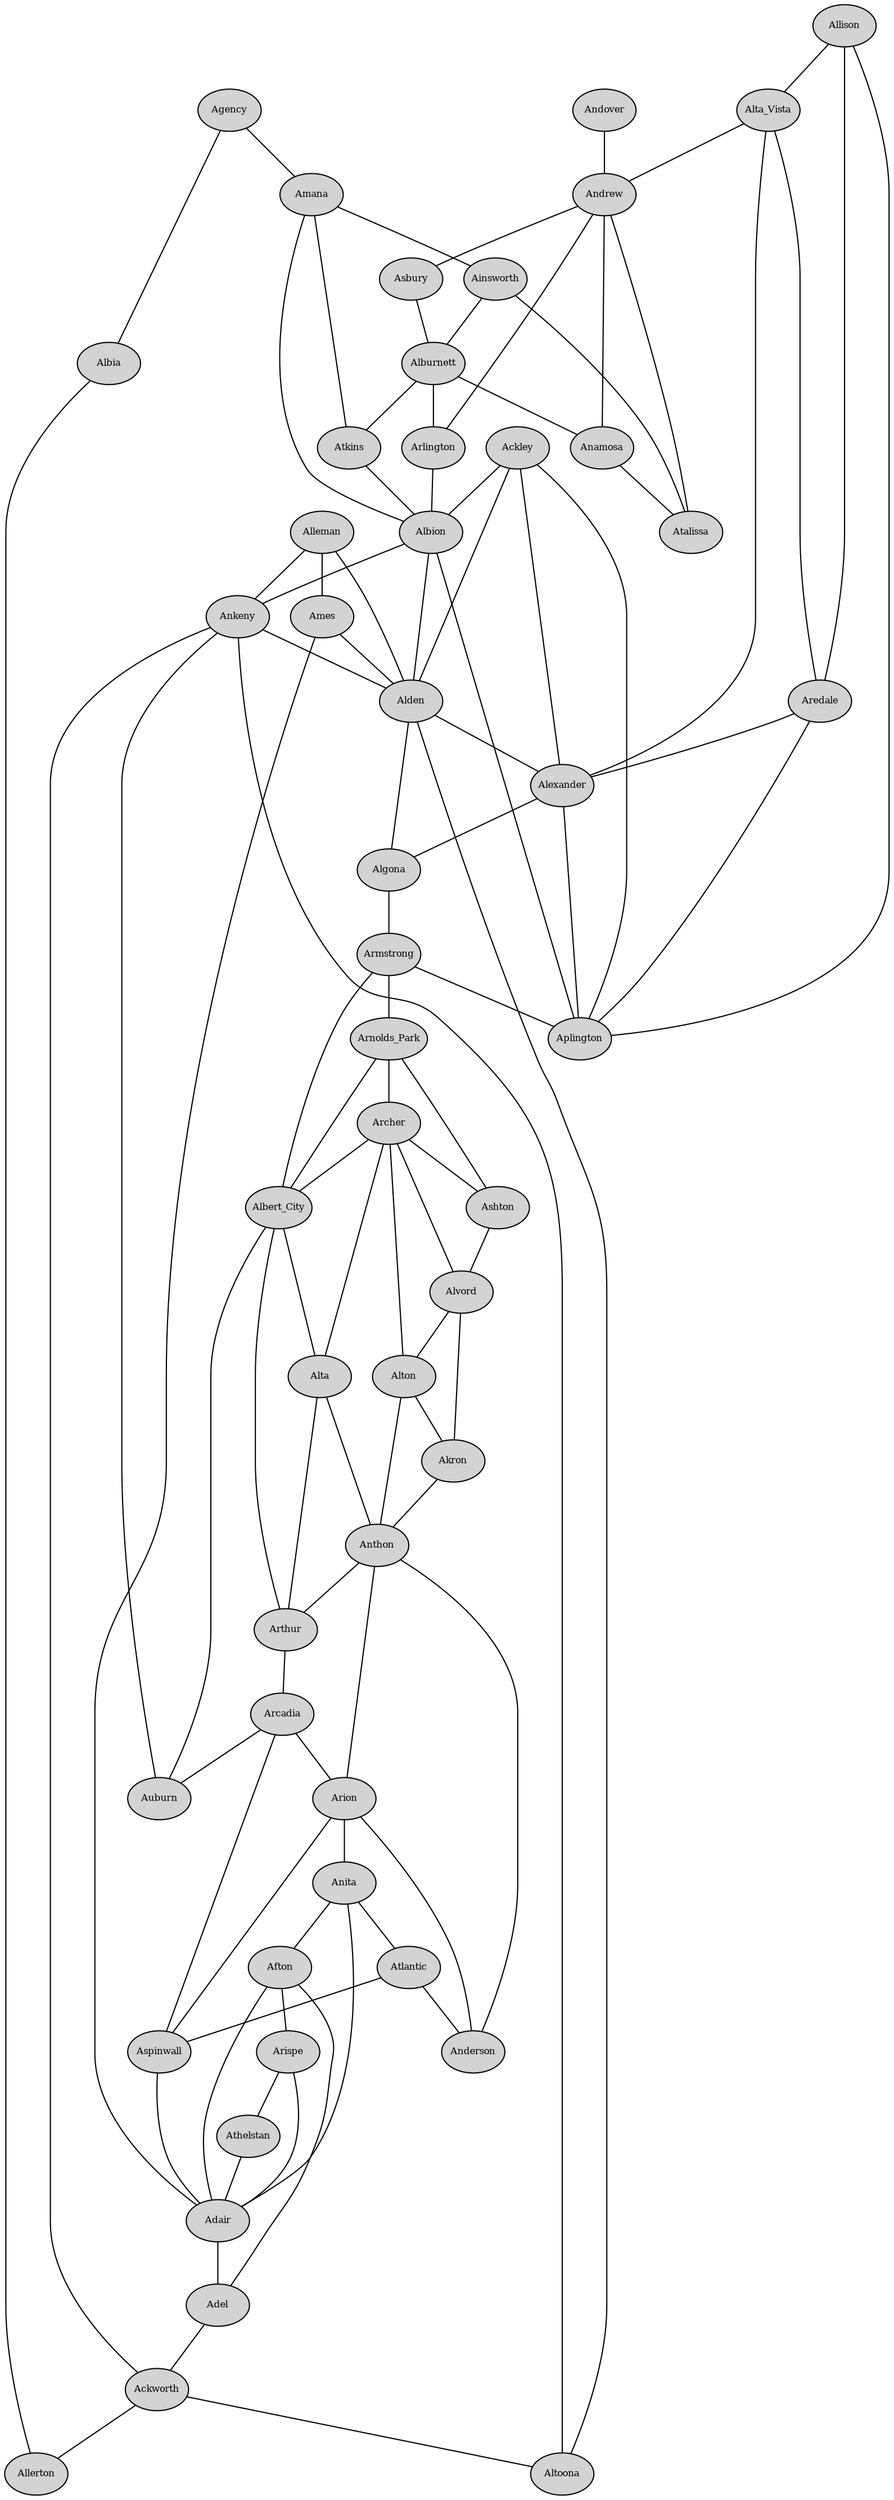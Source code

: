 graph geometric_spanner_greedy_spanner {
outputorder=edgesfirst;
node[fontsize=8, style=filled, margin="0.05,0.03"];
Ackley [pos="212.758,-465.261!"];
Ackworth [pos="206.835,-467.364!"];
Adair [pos="207.501,-473.215!"];
Adel [pos="208.072,-470.087!"];
Afton [pos="205.137,-470.99!"];
Agency [pos="204.975,-461.534!"];
Ainsworth [pos="206.445,-457.762!"];
Akron [pos="214.144,-482.797!"];
Albert_City [pos="213.91,-474.743!"];
Albia [pos="205.133,-464.029!"];
Albion [pos="210.562,-464.943!"];
Alburnett [pos="210.742,-458.093!"];
Alden [pos="212.601,-466.88!"];
Alexander [pos="214.029,-467.383!"];
Algona [pos="215.35,-471.165!"];
Alleman [pos="209.1,-468.058!"];
Allerton [pos="203.532,-466.826!"];
Allison [pos="213.764,-463.976!"];
Alta [pos="213.368,-476.453!"];
Alta_Vista [pos="215.993,-462.086!"];
Alton [pos="214.937,-480.053!"];
Altoona [pos="208.221,-467.323!"];
Alvord [pos="216.711,-481.506!"];
Amana [pos="209,-459.354!"];
Ames [pos="210.174,-468.1!"];
Anamosa [pos="210.542,-456.426!"];
Anderson [pos="204.007,-478.021!"];
Andover [pos="209.896,-451.259!"];
Andrew [pos="210.768,-452.962!"];
Anita [pos="207.226,-473.823!"];
Ankeny [pos="208.649,-468.029!"];
Anthon [pos="211.942,-479.333!"];
Aplington [pos="212.921,-464.422!"];
Arcadia [pos="210.436,-475.231!"];
Archer [pos="215.576,-478.729!"];
Aredale [pos="214.165,-465.027!"];
Arion [pos="209.746,-477.318!"];
Arispe [pos="204.747,-471.096!"];
Arlington [pos="213.746,-458.356!"];
Armstrong [pos="216.98,-472.392!"];
Arnolds_Park [pos="216.864,-475.619!"];
Arthur [pos="211.674,-476.738!"];
Asbury [pos="212.572,-453.758!"];
Ashton [pos="216.557,-478.956!"];
Aspinwall [pos="209.56,-475.678!"];
Atalissa [pos="207.856,-455.83!"];
Athelstan [pos="202.861,-472.711!"];
Atkins [pos="209.985,-459.311!"];
Atlantic [pos="207.018,-475.069!"];
Auburn [pos="211.257,-474.389!"];
Ackley -- Aplington
Ackley -- Albion
Ackley -- Alden
Ackworth -- Altoona
Ackworth -- Allerton
Ackworth -- Ankeny
Adair -- Adel
Adair -- Afton
Adair -- Anita
Adel -- Ackworth
Adel -- Afton
Afton -- Arispe
Agency -- Amana
Agency -- Albia
Ainsworth -- Atalissa
Ainsworth -- Alburnett
Akron -- Alvord
Akron -- Anthon
Albert_City -- Armstrong
Albert_City -- Arthur
Albert_City -- Alta
Albia -- Allerton
Albion -- Aplington
Albion -- Ankeny
Alburnett -- Anamosa
Alburnett -- Atkins
Alburnett -- Arlington
Alden -- Albion
Alden -- Alexander
Alexander -- Aplington
Alexander -- Ackley
Alexander -- Algona
Algona -- Alden
Algona -- Armstrong
Alleman -- Alden
Alleman -- Ankeny
Alleman -- Ames
Allison -- Alta_Vista
Allison -- Aplington
Allison -- Aredale
Alta -- Arthur
Alta -- Anthon
Alta_Vista -- Andrew
Alta_Vista -- Aredale
Alta_Vista -- Alexander
Alton -- Archer
Alton -- Anthon
Alton -- Akron
Altoona -- Alden
Altoona -- Ankeny
Alvord -- Archer
Alvord -- Alton
Amana -- Atkins
Amana -- Ainsworth
Amana -- Albion
Ames -- Alden
Ames -- Adair
Anamosa -- Andrew
Anamosa -- Atalissa
Anderson -- Arion
Anderson -- Anthon
Andover -- Andrew
Andrew -- Atalissa
Andrew -- Asbury
Anita -- Afton
Anita -- Atlantic
Ankeny -- Alden
Anthon -- Arthur
Anthon -- Arion
Arcadia -- Auburn
Arcadia -- Aspinwall
Arcadia -- Arion
Archer -- Albert_City
Archer -- Alta
Archer -- Ashton
Aredale -- Aplington
Aredale -- Alexander
Arion -- Aspinwall
Arion -- Anita
Arispe -- Athelstan
Arispe -- Adair
Arlington -- Andrew
Arlington -- Albion
Armstrong -- Aplington
Armstrong -- Arnolds_Park
Arnolds_Park -- Albert_City
Arnolds_Park -- Archer
Arthur -- Arcadia
Asbury -- Alburnett
Ashton -- Arnolds_Park
Ashton -- Alvord
Aspinwall -- Adair
Athelstan -- Adair
Atkins -- Albion
Atlantic -- Anderson
Atlantic -- Aspinwall
Auburn -- Ankeny
Auburn -- Albert_City
}
